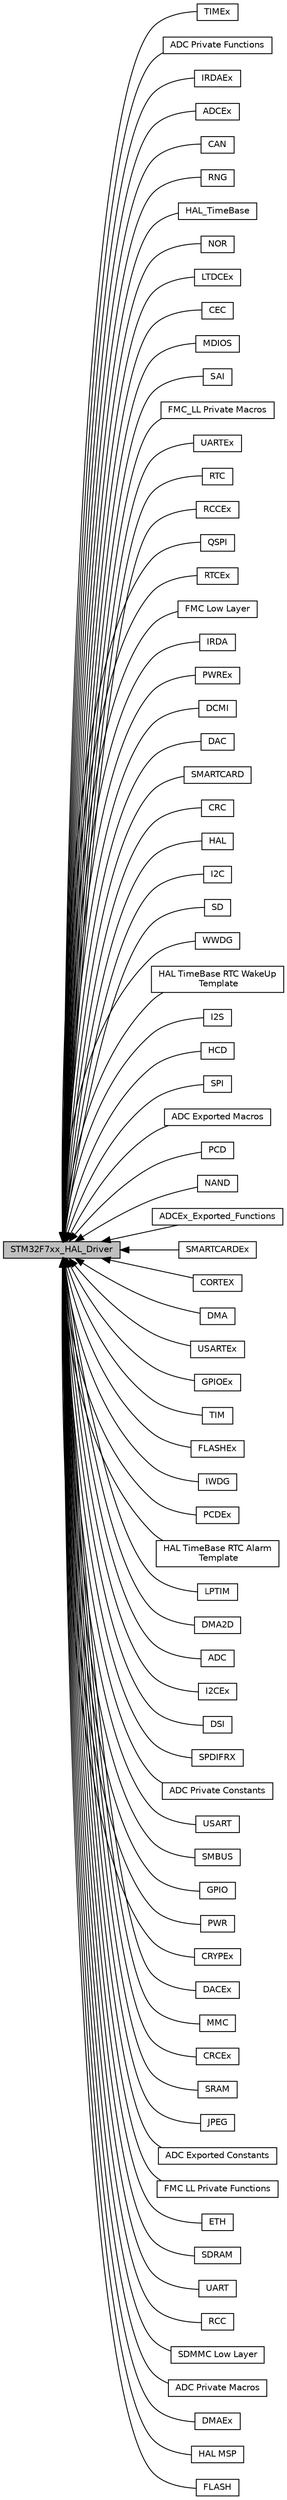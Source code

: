 digraph "STM32F7xx_HAL_Driver"
{
  edge [fontname="Helvetica",fontsize="10",labelfontname="Helvetica",labelfontsize="10"];
  node [fontname="Helvetica",fontsize="10",shape=record];
  rankdir=LR;
  Node61 [label="TIMEx",height=0.2,width=0.4,color="black", fillcolor="white", style="filled",URL="$group___t_i_m_ex.html",tooltip="TIM Extended HAL module driver. "];
  Node5 [label="ADC Private Functions",height=0.2,width=0.4,color="black", fillcolor="white", style="filled",URL="$group___a_d_c_ex___private___functions.html"];
  Node69 [label="IRDAEx",height=0.2,width=0.4,color="black", fillcolor="white", style="filled",URL="$group___i_r_d_a_ex.html"];
  Node18 [label="ADCEx",height=0.2,width=0.4,color="black", fillcolor="white", style="filled",URL="$group___a_d_c_ex.html",tooltip="ADC Extended driver modules. "];
  Node19 [label="CAN",height=0.2,width=0.4,color="black", fillcolor="white", style="filled",URL="$group___c_a_n.html",tooltip="CAN driver modules. "];
  Node12 [label="RNG",height=0.2,width=0.4,color="black", fillcolor="white", style="filled",URL="$group___r_n_g.html",tooltip="RNG HAL module driver. "];
  Node75 [label="HAL_TimeBase",height=0.2,width=0.4,color="black", fillcolor="white", style="filled",URL="$group___h_a_l___time_base.html"];
  Node42 [label="NOR",height=0.2,width=0.4,color="black", fillcolor="white", style="filled",URL="$group___n_o_r.html",tooltip="NOR driver modules. "];
  Node38 [label="LTDCEx",height=0.2,width=0.4,color="black", fillcolor="white", style="filled",URL="$group___l_t_d_c_ex.html",tooltip="LTDC HAL module driver. "];
  Node20 [label="CEC",height=0.2,width=0.4,color="black", fillcolor="white", style="filled",URL="$group___c_e_c.html",tooltip="HAL CEC module driver. "];
  Node39 [label="MDIOS",height=0.2,width=0.4,color="black", fillcolor="white", style="filled",URL="$group___m_d_i_o_s.html",tooltip="HAL MDIOS module driver. "];
  Node52 [label="SAI",height=0.2,width=0.4,color="black", fillcolor="white", style="filled",URL="$group___s_a_i.html",tooltip="SAI HAL module driver. "];
  Node14 [label="FMC_LL  Private Macros",height=0.2,width=0.4,color="black", fillcolor="white", style="filled",URL="$group___f_m_c___l_l___private___macros.html"];
  Node71 [label="UARTEx",height=0.2,width=0.4,color="black", fillcolor="white", style="filled",URL="$group___u_a_r_t_ex.html"];
  Node50 [label="RTC",height=0.2,width=0.4,color="black", fillcolor="white", style="filled",URL="$group___r_t_c.html",tooltip="RTC HAL module driver. "];
  Node49 [label="RCCEx",height=0.2,width=0.4,color="black", fillcolor="white", style="filled",URL="$group___r_c_c_ex.html",tooltip="RCCEx HAL module driver. "];
  Node47 [label="QSPI",height=0.2,width=0.4,color="black", fillcolor="white", style="filled",URL="$group___q_s_p_i.html",tooltip="HAL QSPI module driver. "];
  Node51 [label="RTCEx",height=0.2,width=0.4,color="black", fillcolor="white", style="filled",URL="$group___r_t_c_ex.html",tooltip="RTC Extended HAL module driver. "];
  Node66 [label="FMC Low Layer",height=0.2,width=0.4,color="black", fillcolor="white", style="filled",URL="$group___f_m_c___l_l.html",tooltip="FMC driver modules. "];
  Node36 [label="IRDA",height=0.2,width=0.4,color="black", fillcolor="white", style="filled",URL="$group___i_r_d_a.html",tooltip="HAL IRDA module driver. "];
  Node46 [label="PWREx",height=0.2,width=0.4,color="black", fillcolor="white", style="filled",URL="$group___p_w_r_ex.html",tooltip="PWR HAL module driver. "];
  Node25 [label="DCMI",height=0.2,width=0.4,color="black", fillcolor="white", style="filled",URL="$group___d_c_m_i.html",tooltip="DCMI HAL module driver. "];
  Node23 [label="DAC",height=0.2,width=0.4,color="black", fillcolor="white", style="filled",URL="$group___d_a_c.html",tooltip="DAC driver modules. "];
  Node54 [label="SMARTCARD",height=0.2,width=0.4,color="black", fillcolor="white", style="filled",URL="$group___s_m_a_r_t_c_a_r_d.html",tooltip="HAL SMARTCARD module driver. "];
  Node6 [label="CRC",height=0.2,width=0.4,color="black", fillcolor="white", style="filled",URL="$group___c_r_c.html",tooltip="CRC HAL module driver. "];
  Node16 [label="HAL",height=0.2,width=0.4,color="black", fillcolor="white", style="filled",URL="$group___h_a_l.html",tooltip="HAL module driver. "];
  Node33 [label="I2C",height=0.2,width=0.4,color="black", fillcolor="white", style="filled",URL="$group___i2_c.html",tooltip="I2C HAL module driver. "];
  Node13 [label="SD",height=0.2,width=0.4,color="black", fillcolor="white", style="filled",URL="$group___s_d.html",tooltip="SD HAL module driver. "];
  Node73 [label="WWDG",height=0.2,width=0.4,color="black", fillcolor="white", style="filled",URL="$group___w_w_d_g.html"];
  Node63 [label="HAL TimeBase RTC WakeUp\l Template",height=0.2,width=0.4,color="black", fillcolor="white", style="filled",URL="$group___h_a_l___time_base___r_t_c___wake_up___template.html"];
  Node35 [label="I2S",height=0.2,width=0.4,color="black", fillcolor="white", style="filled",URL="$group___i2_s.html",tooltip="I2S HAL module driver. "];
  Node9 [label="HCD",height=0.2,width=0.4,color="black", fillcolor="white", style="filled",URL="$group___h_c_d.html",tooltip="HCD HAL module driver. "];
  Node58 [label="SPI",height=0.2,width=0.4,color="black", fillcolor="white", style="filled",URL="$group___s_p_i.html",tooltip="SPI HAL module driver. "];
  Node2 [label="ADC Exported Macros",height=0.2,width=0.4,color="black", fillcolor="white", style="filled",URL="$group___a_d_c___exported___macros.html"];
  Node43 [label="PCD",height=0.2,width=0.4,color="black", fillcolor="white", style="filled",URL="$group___p_c_d.html",tooltip="PCD HAL module driver. "];
  Node70 [label="NAND",height=0.2,width=0.4,color="black", fillcolor="white", style="filled",URL="$group___n_a_n_d.html"];
  Node68 [label="ADCEx_Exported_Functions",height=0.2,width=0.4,color="black", fillcolor="white", style="filled",URL="$group___a_d_c_ex___exported___functions.html"];
  Node0 [label="STM32F7xx_HAL_Driver",height=0.2,width=0.4,color="black", fillcolor="grey75", style="filled", fontcolor="black"];
  Node55 [label="SMARTCARDEx",height=0.2,width=0.4,color="black", fillcolor="white", style="filled",URL="$group___s_m_a_r_t_c_a_r_d_ex.html",tooltip="SMARTCARD Extended HAL module driver. "];
  Node21 [label="CORTEX",height=0.2,width=0.4,color="black", fillcolor="white", style="filled",URL="$group___c_o_r_t_e_x.html",tooltip="CORTEX HAL module driver. "];
  Node26 [label="DMA",height=0.2,width=0.4,color="black", fillcolor="white", style="filled",URL="$group___d_m_a.html",tooltip="DMA HAL module driver. "];
  Node72 [label="USARTEx",height=0.2,width=0.4,color="black", fillcolor="white", style="filled",URL="$group___u_s_a_r_t_ex.html"];
  Node8 [label="GPIOEx",height=0.2,width=0.4,color="black", fillcolor="white", style="filled",URL="$group___g_p_i_o_ex.html"];
  Node60 [label="TIM",height=0.2,width=0.4,color="black", fillcolor="white", style="filled",URL="$group___t_i_m.html",tooltip="TIM HAL module driver. "];
  Node31 [label="FLASHEx",height=0.2,width=0.4,color="black", fillcolor="white", style="filled",URL="$group___f_l_a_s_h_ex.html",tooltip="FLASH HAL Extension module driver. "];
  Node10 [label="IWDG",height=0.2,width=0.4,color="black", fillcolor="white", style="filled",URL="$group___i_w_d_g.html"];
  Node44 [label="PCDEx",height=0.2,width=0.4,color="black", fillcolor="white", style="filled",URL="$group___p_c_d_ex.html",tooltip="PCD Extended HAL module driver. "];
  Node62 [label="HAL TimeBase RTC Alarm\l Template",height=0.2,width=0.4,color="black", fillcolor="white", style="filled",URL="$group___h_a_l___time_base___r_t_c___alarm___template.html"];
  Node11 [label="LPTIM",height=0.2,width=0.4,color="black", fillcolor="white", style="filled",URL="$group___l_p_t_i_m.html",tooltip="LPTIM HAL module driver. "];
  Node27 [label="DMA2D",height=0.2,width=0.4,color="black", fillcolor="white", style="filled",URL="$group___d_m_a2_d.html",tooltip="DMA2D HAL module driver. "];
  Node17 [label="ADC",height=0.2,width=0.4,color="black", fillcolor="white", style="filled",URL="$group___a_d_c.html",tooltip="ADC driver modules. "];
  Node34 [label="I2CEx",height=0.2,width=0.4,color="black", fillcolor="white", style="filled",URL="$group___i2_c_ex.html",tooltip="I2C Extended HAL module driver. "];
  Node74 [label="DSI",height=0.2,width=0.4,color="black", fillcolor="white", style="filled",URL="$group___d_s_i.html"];
  Node57 [label="SPDIFRX",height=0.2,width=0.4,color="black", fillcolor="white", style="filled",URL="$group___s_p_d_i_f_r_x.html",tooltip="SPDIFRX HAL module driver. "];
  Node3 [label="ADC Private Constants",height=0.2,width=0.4,color="black", fillcolor="white", style="filled",URL="$group___a_d_c_ex___private___constants.html"];
  Node65 [label="USART",height=0.2,width=0.4,color="black", fillcolor="white", style="filled",URL="$group___u_s_a_r_t.html",tooltip="HAL USART Synchronous module driver. "];
  Node56 [label="SMBUS",height=0.2,width=0.4,color="black", fillcolor="white", style="filled",URL="$group___s_m_b_u_s.html",tooltip="SMBUS HAL module driver. "];
  Node32 [label="GPIO",height=0.2,width=0.4,color="black", fillcolor="white", style="filled",URL="$group___g_p_i_o.html",tooltip="GPIO HAL module driver. "];
  Node45 [label="PWR",height=0.2,width=0.4,color="black", fillcolor="white", style="filled",URL="$group___p_w_r.html",tooltip="PWR HAL module driver. "];
  Node22 [label="CRYPEx",height=0.2,width=0.4,color="black", fillcolor="white", style="filled",URL="$group___c_r_y_p_ex.html",tooltip="CRYP Extension HAL module driver. "];
  Node24 [label="DACEx",height=0.2,width=0.4,color="black", fillcolor="white", style="filled",URL="$group___d_a_c_ex.html",tooltip="DAC driver modules. "];
  Node40 [label="MMC",height=0.2,width=0.4,color="black", fillcolor="white", style="filled",URL="$group___m_m_c.html",tooltip="MMC HAL module driver. "];
  Node7 [label="CRCEx",height=0.2,width=0.4,color="black", fillcolor="white", style="filled",URL="$group___c_r_c_ex.html",tooltip="CRC Extended HAL module driver. "];
  Node59 [label="SRAM",height=0.2,width=0.4,color="black", fillcolor="white", style="filled",URL="$group___s_r_a_m.html",tooltip="SRAM driver modules. "];
  Node37 [label="JPEG",height=0.2,width=0.4,color="black", fillcolor="white", style="filled",URL="$group___j_p_e_g.html",tooltip="JPEG HAL module driver. "];
  Node1 [label="ADC Exported Constants",height=0.2,width=0.4,color="black", fillcolor="white", style="filled",URL="$group___a_d_c_ex___exported___constants.html"];
  Node15 [label="FMC LL Private Functions",height=0.2,width=0.4,color="black", fillcolor="white", style="filled",URL="$group___f_m_c___l_l___private___functions.html"];
  Node29 [label="ETH",height=0.2,width=0.4,color="black", fillcolor="white", style="filled",URL="$group___e_t_h.html",tooltip="ETH HAL module driver. "];
  Node53 [label="SDRAM",height=0.2,width=0.4,color="black", fillcolor="white", style="filled",URL="$group___s_d_r_a_m.html",tooltip="SDRAM driver modules. "];
  Node64 [label="UART",height=0.2,width=0.4,color="black", fillcolor="white", style="filled",URL="$group___u_a_r_t.html",tooltip="HAL UART module driver. "];
  Node48 [label="RCC",height=0.2,width=0.4,color="black", fillcolor="white", style="filled",URL="$group___r_c_c.html",tooltip="RCC HAL module driver. "];
  Node67 [label="SDMMC Low Layer",height=0.2,width=0.4,color="black", fillcolor="white", style="filled",URL="$group___s_d_m_m_c___l_l.html",tooltip="Low layer module for SD. "];
  Node4 [label="ADC Private Macros",height=0.2,width=0.4,color="black", fillcolor="white", style="filled",URL="$group___a_d_c_ex___private___macros.html"];
  Node28 [label="DMAEx",height=0.2,width=0.4,color="black", fillcolor="white", style="filled",URL="$group___d_m_a_ex.html",tooltip="DMA Extended HAL module driver. "];
  Node41 [label="HAL MSP",height=0.2,width=0.4,color="black", fillcolor="white", style="filled",URL="$group___h_a_l___m_s_p.html",tooltip="HAL MSP module. "];
  Node30 [label="FLASH",height=0.2,width=0.4,color="black", fillcolor="white", style="filled",URL="$group___f_l_a_s_h.html",tooltip="FLASH HAL module driver. "];
  Node0->Node1 [shape=plaintext, dir="back", style="solid"];
  Node0->Node2 [shape=plaintext, dir="back", style="solid"];
  Node0->Node3 [shape=plaintext, dir="back", style="solid"];
  Node0->Node4 [shape=plaintext, dir="back", style="solid"];
  Node0->Node5 [shape=plaintext, dir="back", style="solid"];
  Node0->Node6 [shape=plaintext, dir="back", style="solid"];
  Node0->Node7 [shape=plaintext, dir="back", style="solid"];
  Node0->Node8 [shape=plaintext, dir="back", style="solid"];
  Node0->Node9 [shape=plaintext, dir="back", style="solid"];
  Node0->Node10 [shape=plaintext, dir="back", style="solid"];
  Node0->Node11 [shape=plaintext, dir="back", style="solid"];
  Node0->Node12 [shape=plaintext, dir="back", style="solid"];
  Node0->Node13 [shape=plaintext, dir="back", style="solid"];
  Node0->Node14 [shape=plaintext, dir="back", style="solid"];
  Node0->Node15 [shape=plaintext, dir="back", style="solid"];
  Node0->Node16 [shape=plaintext, dir="back", style="solid"];
  Node0->Node17 [shape=plaintext, dir="back", style="solid"];
  Node0->Node18 [shape=plaintext, dir="back", style="solid"];
  Node0->Node19 [shape=plaintext, dir="back", style="solid"];
  Node0->Node20 [shape=plaintext, dir="back", style="solid"];
  Node0->Node21 [shape=plaintext, dir="back", style="solid"];
  Node0->Node22 [shape=plaintext, dir="back", style="solid"];
  Node0->Node23 [shape=plaintext, dir="back", style="solid"];
  Node0->Node24 [shape=plaintext, dir="back", style="solid"];
  Node0->Node25 [shape=plaintext, dir="back", style="solid"];
  Node0->Node26 [shape=plaintext, dir="back", style="solid"];
  Node0->Node27 [shape=plaintext, dir="back", style="solid"];
  Node0->Node28 [shape=plaintext, dir="back", style="solid"];
  Node0->Node29 [shape=plaintext, dir="back", style="solid"];
  Node0->Node30 [shape=plaintext, dir="back", style="solid"];
  Node0->Node31 [shape=plaintext, dir="back", style="solid"];
  Node0->Node32 [shape=plaintext, dir="back", style="solid"];
  Node0->Node33 [shape=plaintext, dir="back", style="solid"];
  Node0->Node34 [shape=plaintext, dir="back", style="solid"];
  Node0->Node35 [shape=plaintext, dir="back", style="solid"];
  Node0->Node36 [shape=plaintext, dir="back", style="solid"];
  Node0->Node37 [shape=plaintext, dir="back", style="solid"];
  Node0->Node38 [shape=plaintext, dir="back", style="solid"];
  Node0->Node39 [shape=plaintext, dir="back", style="solid"];
  Node0->Node40 [shape=plaintext, dir="back", style="solid"];
  Node0->Node41 [shape=plaintext, dir="back", style="solid"];
  Node0->Node42 [shape=plaintext, dir="back", style="solid"];
  Node0->Node43 [shape=plaintext, dir="back", style="solid"];
  Node0->Node44 [shape=plaintext, dir="back", style="solid"];
  Node0->Node45 [shape=plaintext, dir="back", style="solid"];
  Node0->Node46 [shape=plaintext, dir="back", style="solid"];
  Node0->Node47 [shape=plaintext, dir="back", style="solid"];
  Node0->Node48 [shape=plaintext, dir="back", style="solid"];
  Node0->Node49 [shape=plaintext, dir="back", style="solid"];
  Node0->Node50 [shape=plaintext, dir="back", style="solid"];
  Node0->Node51 [shape=plaintext, dir="back", style="solid"];
  Node0->Node52 [shape=plaintext, dir="back", style="solid"];
  Node0->Node53 [shape=plaintext, dir="back", style="solid"];
  Node0->Node54 [shape=plaintext, dir="back", style="solid"];
  Node0->Node55 [shape=plaintext, dir="back", style="solid"];
  Node0->Node56 [shape=plaintext, dir="back", style="solid"];
  Node0->Node57 [shape=plaintext, dir="back", style="solid"];
  Node0->Node58 [shape=plaintext, dir="back", style="solid"];
  Node0->Node59 [shape=plaintext, dir="back", style="solid"];
  Node0->Node60 [shape=plaintext, dir="back", style="solid"];
  Node0->Node61 [shape=plaintext, dir="back", style="solid"];
  Node0->Node62 [shape=plaintext, dir="back", style="solid"];
  Node0->Node63 [shape=plaintext, dir="back", style="solid"];
  Node0->Node64 [shape=plaintext, dir="back", style="solid"];
  Node0->Node65 [shape=plaintext, dir="back", style="solid"];
  Node0->Node66 [shape=plaintext, dir="back", style="solid"];
  Node0->Node67 [shape=plaintext, dir="back", style="solid"];
  Node0->Node68 [shape=plaintext, dir="back", style="solid"];
  Node0->Node69 [shape=plaintext, dir="back", style="solid"];
  Node0->Node70 [shape=plaintext, dir="back", style="solid"];
  Node0->Node71 [shape=plaintext, dir="back", style="solid"];
  Node0->Node72 [shape=plaintext, dir="back", style="solid"];
  Node0->Node73 [shape=plaintext, dir="back", style="solid"];
  Node0->Node74 [shape=plaintext, dir="back", style="solid"];
  Node0->Node75 [shape=plaintext, dir="back", style="solid"];
}
